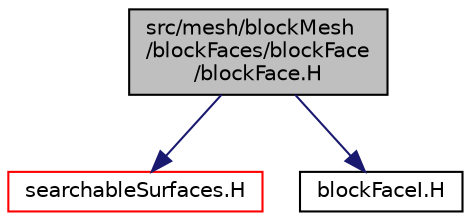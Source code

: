 digraph "src/mesh/blockMesh/blockFaces/blockFace/blockFace.H"
{
  bgcolor="transparent";
  edge [fontname="Helvetica",fontsize="10",labelfontname="Helvetica",labelfontsize="10"];
  node [fontname="Helvetica",fontsize="10",shape=record];
  Node1 [label="src/mesh/blockMesh\l/blockFaces/blockFace\l/blockFace.H",height=0.2,width=0.4,color="black", fillcolor="grey75", style="filled" fontcolor="black"];
  Node1 -> Node2 [color="midnightblue",fontsize="10",style="solid",fontname="Helvetica"];
  Node2 [label="searchableSurfaces.H",height=0.2,width=0.4,color="red",URL="$searchableSurfaces_8H.html"];
  Node1 -> Node3 [color="midnightblue",fontsize="10",style="solid",fontname="Helvetica"];
  Node3 [label="blockFaceI.H",height=0.2,width=0.4,color="black",URL="$blockFaceI_8H.html"];
}
